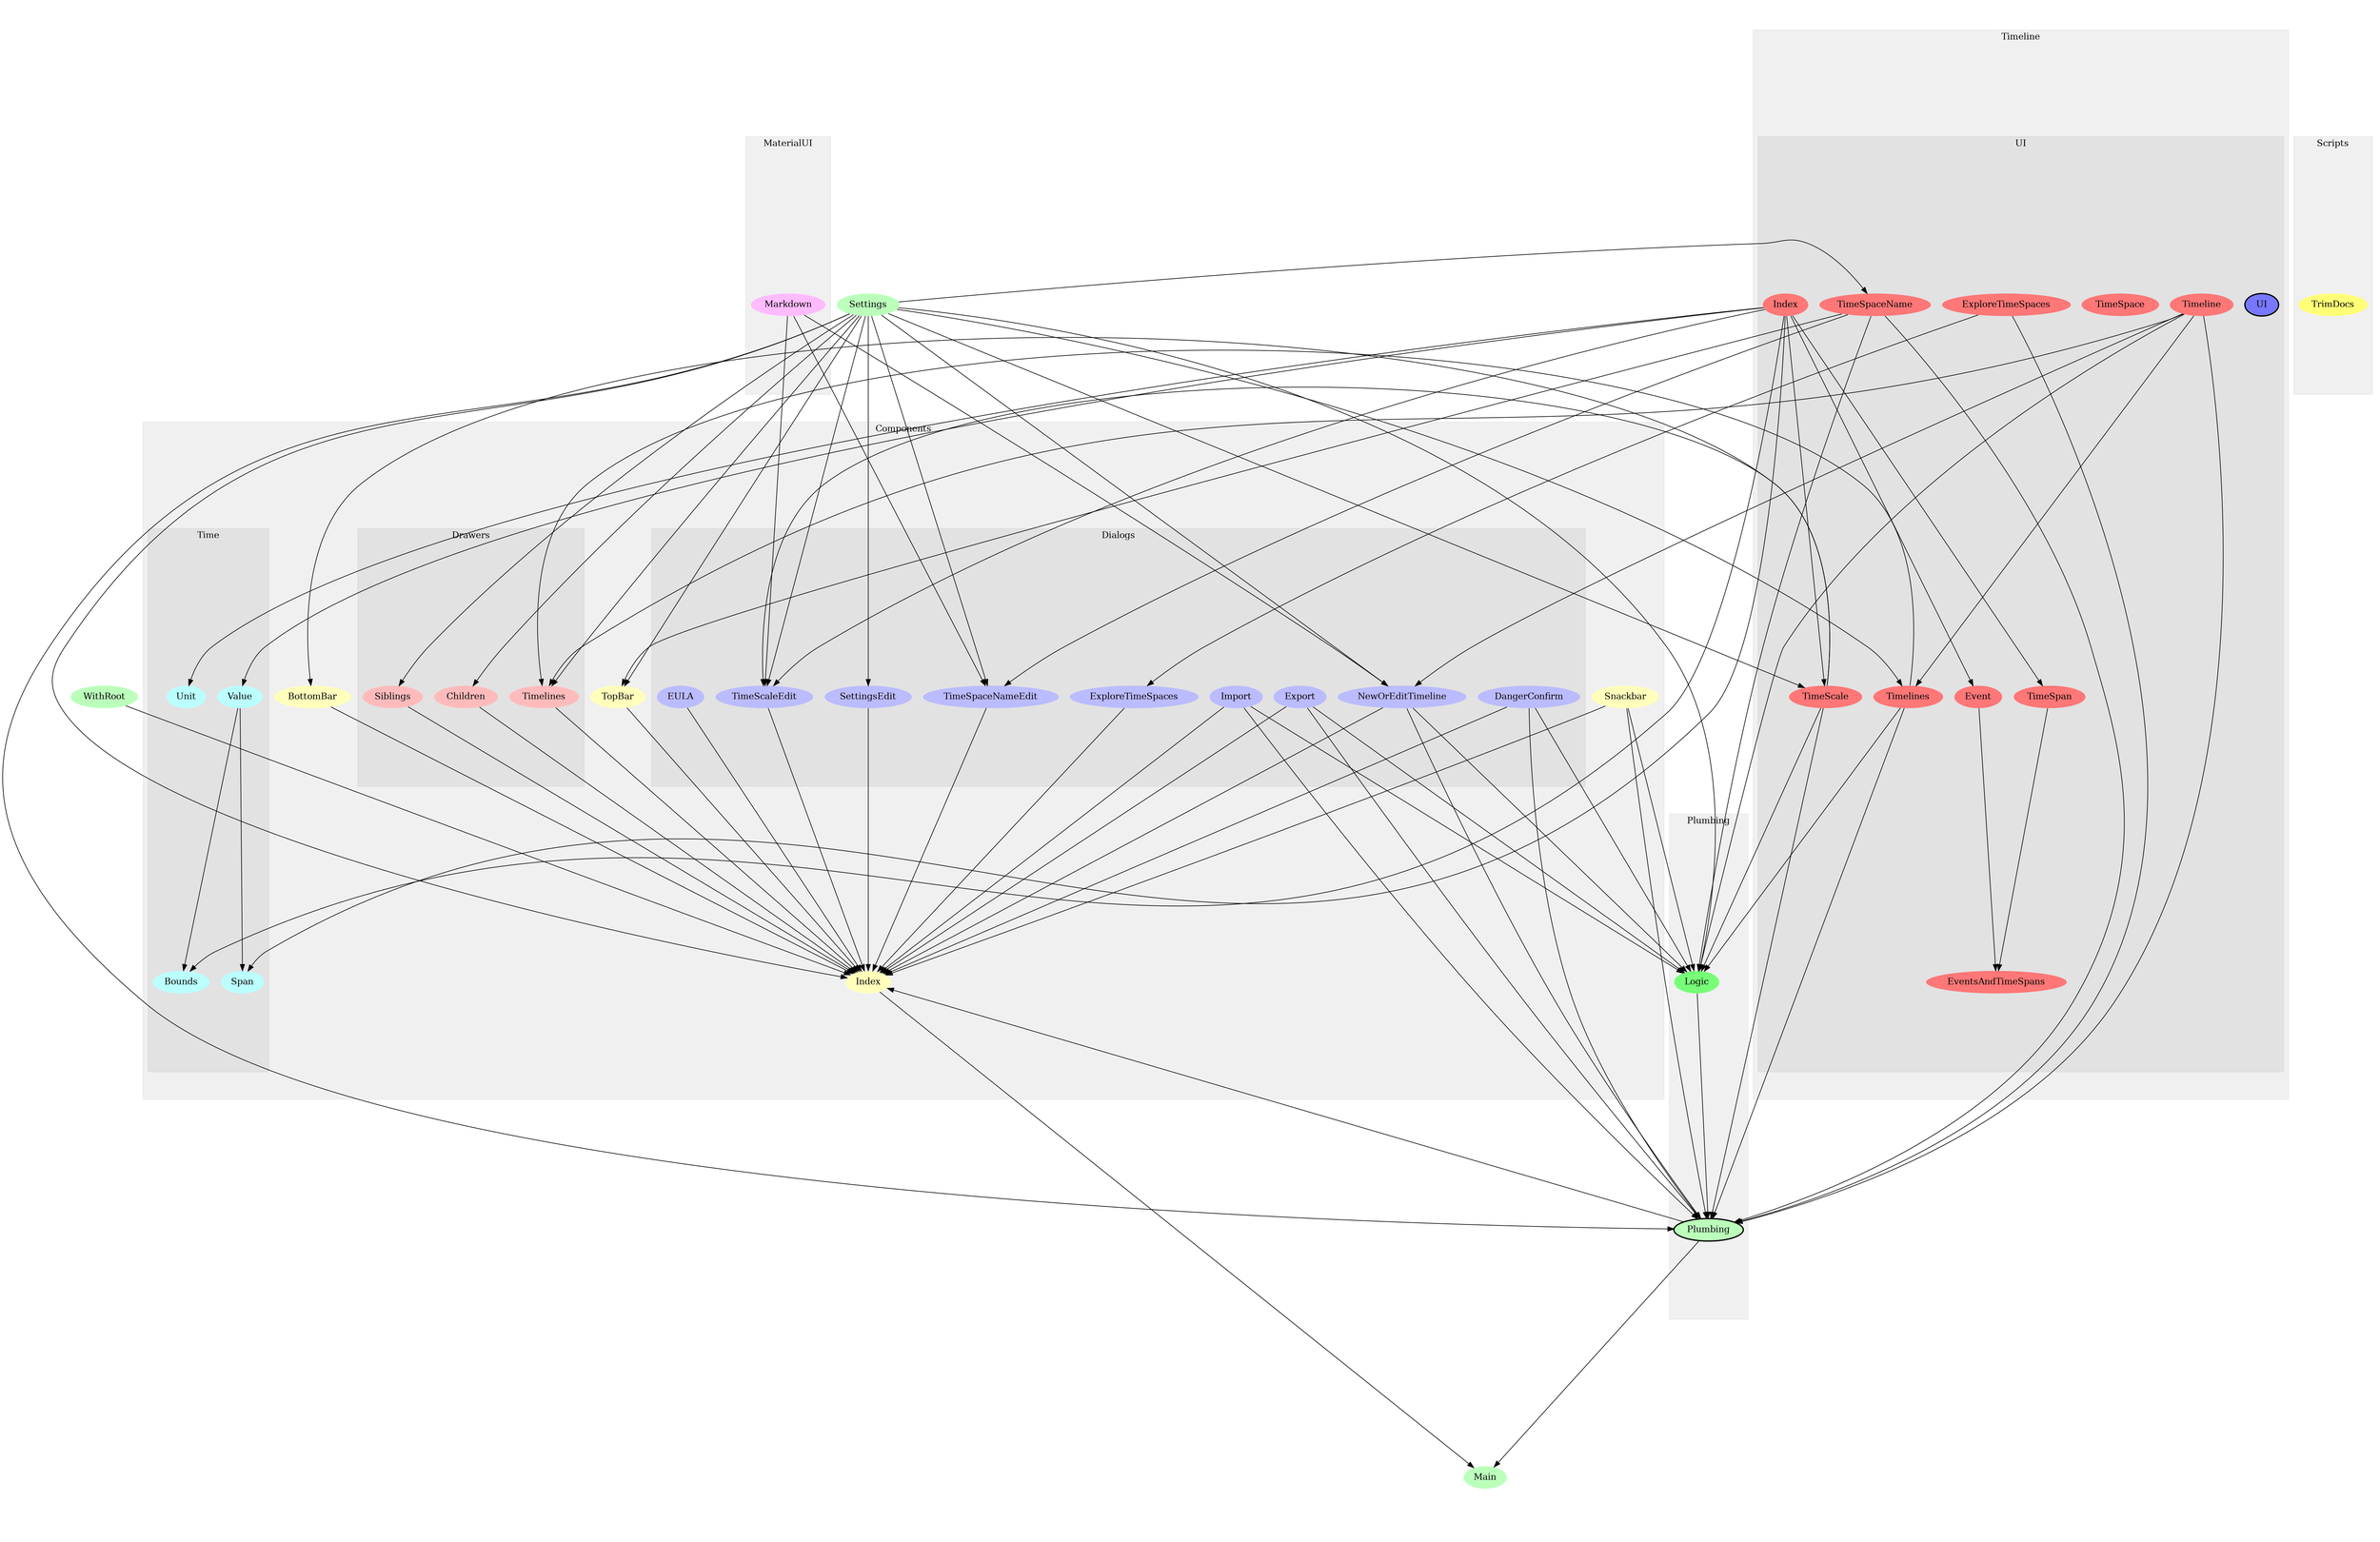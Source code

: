 digraph Modules {
size="48,32";
ratio="fill";
u1[label="WithRoot",style="filled",fillcolor="#bbffbb",penwidth="0"];
u3[label="Main",style="filled",fillcolor="#bbffbb",penwidth="0"];
u36[label="Settings",style="filled",fillcolor="#bbffbb",penwidth="0"];
subgraph cluster_0 {
label="Components";
color="#0000000F";
style="filled";
u16[label="BottomBar",style="filled",fillcolor="#ffffbb",penwidth="0"];
u26[label="TopBar",style="filled",fillcolor="#ffffbb",penwidth="0"];
u27[label="Snackbar",style="filled",fillcolor="#ffffbb",penwidth="0"];
u32[label="Index",style="filled",fillcolor="#ffffbb",penwidth="0"];
subgraph cluster_1 {
label="Dialogs";
color="#0000000F";
style="filled";
u17[label="EULA",style="filled",fillcolor="#bbbbff",penwidth="0"];
u18[label="DangerConfirm",style="filled",fillcolor="#bbbbff",penwidth="0"];
u19[label="Import",style="filled",fillcolor="#bbbbff",penwidth="0"];
u20[label="TimeScaleEdit",style="filled",fillcolor="#bbbbff",penwidth="0"];
u21[label="Export",style="filled",fillcolor="#bbbbff",penwidth="0"];
u22[label="TimeSpaceNameEdit",style="filled",fillcolor="#bbbbff",penwidth="0"];
u23[label="SettingsEdit",style="filled",fillcolor="#bbbbff",penwidth="0"];
u24[label="ExploreTimeSpaces",style="filled",fillcolor="#bbbbff",penwidth="0"];
u25[label="NewOrEditTimeline",style="filled",fillcolor="#bbbbff",penwidth="0"];

}
subgraph cluster_2 {
label="Drawers";
color="#0000000F";
style="filled";
u33[label="Siblings",style="filled",fillcolor="#ffbbbb",penwidth="0"];
u34[label="Children",style="filled",fillcolor="#ffbbbb",penwidth="0"];
u35[label="Timelines",style="filled",fillcolor="#ffbbbb",penwidth="0"];

}
subgraph cluster_3 {
label="Time";
color="#0000000F";
style="filled";
u28[label="Bounds",style="filled",fillcolor="#bbffff",penwidth="0"];
u29[label="Value",style="filled",fillcolor="#bbffff",penwidth="0"];
u30[label="Span",style="filled",fillcolor="#bbffff",penwidth="0"];
u31[label="Unit",style="filled",fillcolor="#bbffff",penwidth="0"];

}

}
subgraph cluster_4 {
label="MaterialUI";
color="#0000000F";
style="filled";
u37[label="Markdown",style="filled",fillcolor="#ffbbff",penwidth="0"];

}
subgraph cluster_5 {
label="Plumbing";
color="#0000000F";
style="filled";
u2[label="Plumbing",style="filled,bold",fillcolor="#bbffbb"];
u0[label="Logic",style="filled",fillcolor="#77ff77",penwidth="0"];

}
subgraph cluster_6 {
label="Scripts";
color="#0000000F";
style="filled";
u15[label="TrimDocs",style="filled",fillcolor="#ffff77",penwidth="0"];

}
subgraph cluster_7 {
label="Timeline";
color="#0000000F";
style="filled";
subgraph cluster_8 {
label="UI";
color="#0000000F";
style="filled";
u14[label="UI",style="filled,bold",fillcolor="#7777ff"];
u4[label="TimeSpan",style="filled",fillcolor="#ff7777",penwidth="0"];
u5[label="EventsAndTimeSpans",style="filled",fillcolor="#ff7777",penwidth="0"];
u6[label="TimeSpaceName",style="filled",fillcolor="#ff7777",penwidth="0"];
u7[label="TimeSpace",style="filled",fillcolor="#ff7777",penwidth="0"];
u8[label="TimeScale",style="filled",fillcolor="#ff7777",penwidth="0"];
u9[label="Event",style="filled",fillcolor="#ff7777",penwidth="0"];
u10[label="Timelines",style="filled",fillcolor="#ff7777",penwidth="0"];
u11[label="ExploreTimeSpaces",style="filled",fillcolor="#ff7777",penwidth="0"];
u12[label="Timeline",style="filled",fillcolor="#ff7777",penwidth="0"];
u13[label="Index",style="filled",fillcolor="#ff7777",penwidth="0"];

}

}
u6 -> u0;
u8 -> u0;
u10 -> u0;
u12 -> u0;
u18 -> u0;
u19 -> u0;
u21 -> u0;
u25 -> u0;
u27 -> u0;
u36 -> u0;
u0 -> u2;
u6 -> u2;
u8 -> u2;
u10 -> u2;
u11 -> u2;
u12 -> u2;
u18 -> u2;
u19 -> u2;
u21 -> u2;
u25 -> u2;
u27 -> u2;
u36 -> u2;
u2 -> u3;
u32 -> u3;
u13 -> u4;
u4 -> u5;
u9 -> u5;
u36 -> u6;
u13 -> u8;
u36 -> u8;
u13 -> u9;
u12 -> u10;
u36 -> u10;
u8 -> u16;
u8 -> u20;
u13 -> u20;
u36 -> u20;
u37 -> u20;
u6 -> u22;
u36 -> u22;
u37 -> u22;
u36 -> u23;
u11 -> u24;
u12 -> u25;
u36 -> u25;
u37 -> u25;
u6 -> u26;
u36 -> u26;
u13 -> u28;
u29 -> u28;
u13 -> u29;
u13 -> u30;
u29 -> u30;
u13 -> u31;
u1 -> u32;
u2 -> u32;
u16 -> u32;
u17 -> u32;
u18 -> u32;
u19 -> u32;
u20 -> u32;
u21 -> u32;
u22 -> u32;
u23 -> u32;
u24 -> u32;
u25 -> u32;
u26 -> u32;
u27 -> u32;
u33 -> u32;
u34 -> u32;
u35 -> u32;
u36 -> u32;
u36 -> u33;
u36 -> u34;
u10 -> u35;
u12 -> u35;
u36 -> u35;

}
